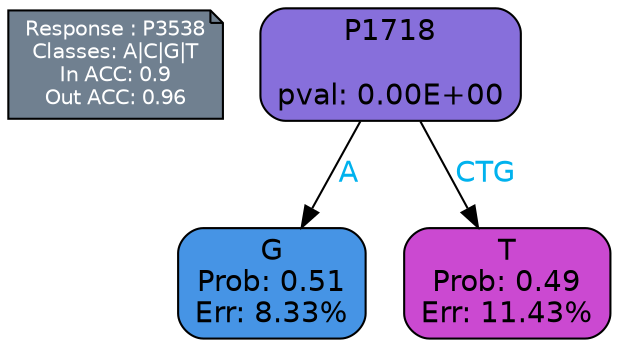 digraph Tree {
node [shape=box, style="filled, rounded", color="black", fontname=helvetica] ;
graph [ranksep=equally, splines=polylines, bgcolor=transparent, dpi=600] ;
edge [fontname=helvetica] ;
LEGEND [label="Response : P3538
Classes: A|C|G|T
In ACC: 0.9
Out ACC: 0.96
",shape=note,align=left,style=filled,fillcolor="slategray",fontcolor="white",fontsize=10];1 [label="P1718

pval: 0.00E+00", fillcolor="#876fdb"] ;
2 [label="G
Prob: 0.51
Err: 8.33%", fillcolor="#4694e5"] ;
3 [label="T
Prob: 0.49
Err: 11.43%", fillcolor="#cb49d1"] ;
1 -> 2 [label="A",fontcolor=deepskyblue2] ;
1 -> 3 [label="CTG",fontcolor=deepskyblue2] ;
{rank = same; 2;3;}{rank = same; LEGEND;1;}}